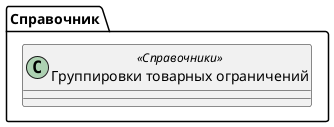 ﻿@startuml ГруппировкиТоварныхОграничений
'!include templates.wsd
'..\include templates.wsd
class Справочник.ГруппировкиТоварныхОграничений as "Группировки товарных ограничений" <<Справочники>>
{
}
@enduml
